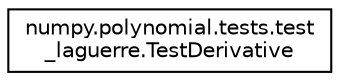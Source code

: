 digraph "Graphical Class Hierarchy"
{
 // LATEX_PDF_SIZE
  edge [fontname="Helvetica",fontsize="10",labelfontname="Helvetica",labelfontsize="10"];
  node [fontname="Helvetica",fontsize="10",shape=record];
  rankdir="LR";
  Node0 [label="numpy.polynomial.tests.test\l_laguerre.TestDerivative",height=0.2,width=0.4,color="black", fillcolor="white", style="filled",URL="$classnumpy_1_1polynomial_1_1tests_1_1test__laguerre_1_1TestDerivative.html",tooltip=" "];
}
